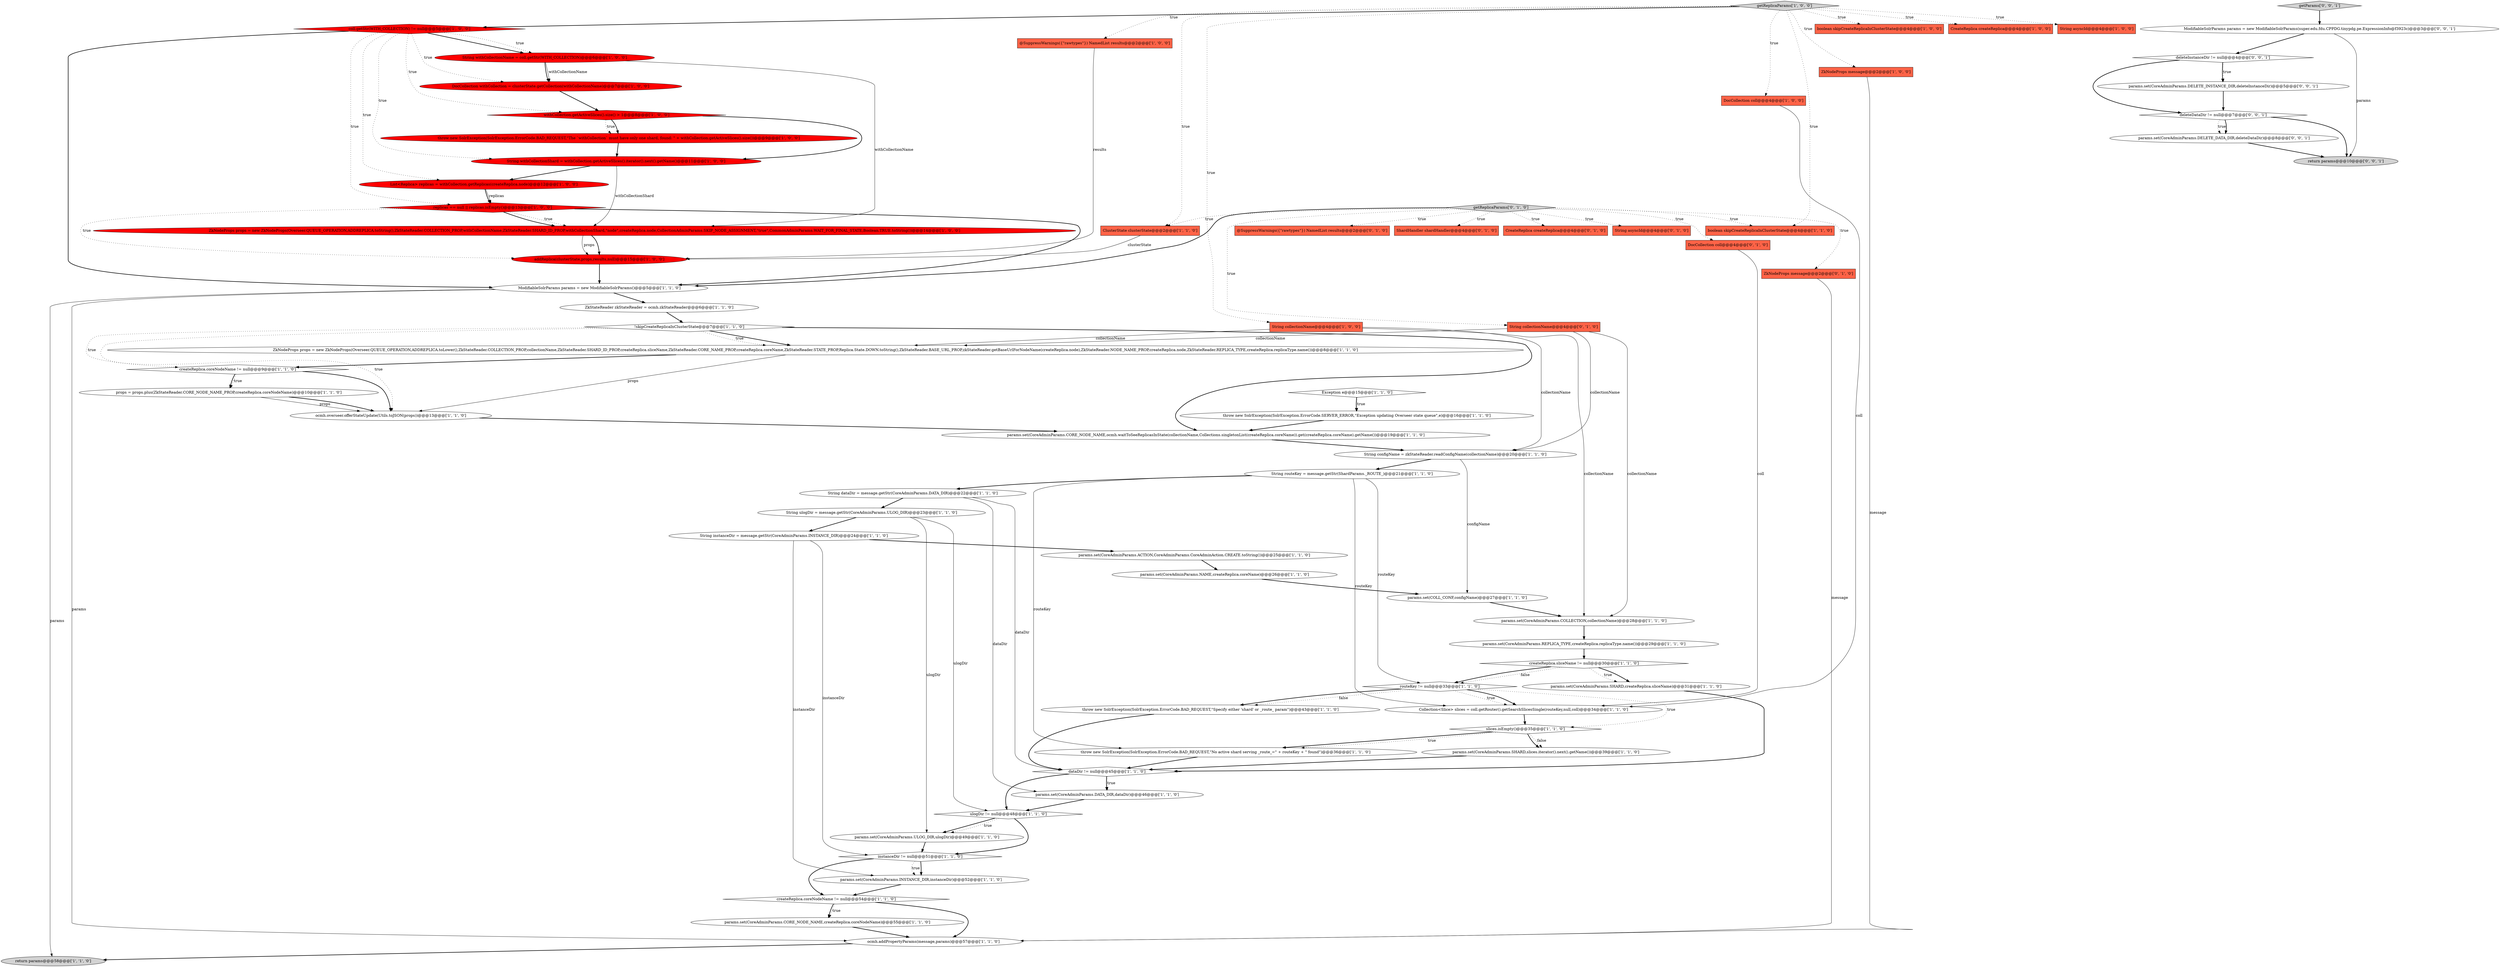 digraph {
35 [style = filled, label = "throw new SolrException(SolrException.ErrorCode.SERVER_ERROR,\"Exception updating Overseer state queue\",e)@@@16@@@['1', '1', '0']", fillcolor = white, shape = ellipse image = "AAA0AAABBB1BBB"];
68 [style = filled, label = "deleteDataDir != null@@@7@@@['0', '0', '1']", fillcolor = white, shape = diamond image = "AAA0AAABBB3BBB"];
33 [style = filled, label = "ulogDir != null@@@48@@@['1', '1', '0']", fillcolor = white, shape = diamond image = "AAA0AAABBB1BBB"];
24 [style = filled, label = "String instanceDir = message.getStr(CoreAdminParams.INSTANCE_DIR)@@@24@@@['1', '1', '0']", fillcolor = white, shape = ellipse image = "AAA0AAABBB1BBB"];
2 [style = filled, label = "ZkStateReader zkStateReader = ocmh.zkStateReader@@@6@@@['1', '1', '0']", fillcolor = white, shape = ellipse image = "AAA0AAABBB1BBB"];
39 [style = filled, label = "List<Replica> replicas = withCollection.getReplicas(createReplica.node)@@@12@@@['1', '0', '0']", fillcolor = red, shape = ellipse image = "AAA1AAABBB1BBB"];
40 [style = filled, label = "props = props.plus(ZkStateReader.CORE_NODE_NAME_PROP,createReplica.coreNodeName)@@@10@@@['1', '1', '0']", fillcolor = white, shape = ellipse image = "AAA0AAABBB1BBB"];
53 [style = filled, label = "String routeKey = message.getStr(ShardParams._ROUTE_)@@@21@@@['1', '1', '0']", fillcolor = white, shape = ellipse image = "AAA0AAABBB1BBB"];
19 [style = filled, label = "String withCollectionShard = withCollection.getActiveSlices().iterator().next().getName()@@@11@@@['1', '0', '0']", fillcolor = red, shape = ellipse image = "AAA1AAABBB1BBB"];
21 [style = filled, label = "params.set(CoreAdminParams.SHARD,createReplica.sliceName)@@@31@@@['1', '1', '0']", fillcolor = white, shape = ellipse image = "AAA0AAABBB1BBB"];
1 [style = filled, label = "String ulogDir = message.getStr(CoreAdminParams.ULOG_DIR)@@@23@@@['1', '1', '0']", fillcolor = white, shape = ellipse image = "AAA0AAABBB1BBB"];
15 [style = filled, label = "boolean skipCreateReplicaInClusterState@@@4@@@['1', '0', '0']", fillcolor = tomato, shape = box image = "AAA0AAABBB1BBB"];
37 [style = filled, label = "throw new SolrException(SolrException.ErrorCode.BAD_REQUEST,\"The `withCollection` must have only one shard, found: \" + withCollection.getActiveSlices().size())@@@9@@@['1', '0', '0']", fillcolor = red, shape = ellipse image = "AAA1AAABBB1BBB"];
50 [style = filled, label = "instanceDir != null@@@51@@@['1', '1', '0']", fillcolor = white, shape = diamond image = "AAA0AAABBB1BBB"];
38 [style = filled, label = "getReplicaParams['1', '0', '0']", fillcolor = lightgray, shape = diamond image = "AAA0AAABBB1BBB"];
31 [style = filled, label = "routeKey != null@@@33@@@['1', '1', '0']", fillcolor = white, shape = diamond image = "AAA0AAABBB1BBB"];
52 [style = filled, label = "dataDir != null@@@45@@@['1', '1', '0']", fillcolor = white, shape = diamond image = "AAA0AAABBB1BBB"];
42 [style = filled, label = "slices.isEmpty()@@@35@@@['1', '1', '0']", fillcolor = white, shape = diamond image = "AAA0AAABBB1BBB"];
43 [style = filled, label = "boolean skipCreateReplicaInClusterState@@@4@@@['1', '1', '0']", fillcolor = tomato, shape = box image = "AAA0AAABBB1BBB"];
4 [style = filled, label = "throw new SolrException(SolrException.ErrorCode.BAD_REQUEST,\"Specify either 'shard' or _route_ param\")@@@43@@@['1', '1', '0']", fillcolor = white, shape = ellipse image = "AAA0AAABBB1BBB"];
49 [style = filled, label = "String dataDir = message.getStr(CoreAdminParams.DATA_DIR)@@@22@@@['1', '1', '0']", fillcolor = white, shape = ellipse image = "AAA0AAABBB1BBB"];
55 [style = filled, label = "Collection<Slice> slices = coll.getRouter().getSearchSlicesSingle(routeKey,null,coll)@@@34@@@['1', '1', '0']", fillcolor = white, shape = ellipse image = "AAA0AAABBB1BBB"];
22 [style = filled, label = "CreateReplica createReplica@@@4@@@['1', '0', '0']", fillcolor = tomato, shape = box image = "AAA0AAABBB1BBB"];
59 [style = filled, label = "@SuppressWarnings({\"rawtypes\"}) NamedList results@@@2@@@['0', '1', '0']", fillcolor = tomato, shape = box image = "AAA0AAABBB2BBB"];
48 [style = filled, label = "ClusterState clusterState@@@2@@@['1', '1', '0']", fillcolor = tomato, shape = box image = "AAA0AAABBB1BBB"];
7 [style = filled, label = "params.set(CoreAdminParams.NAME,createReplica.coreName)@@@26@@@['1', '1', '0']", fillcolor = white, shape = ellipse image = "AAA0AAABBB1BBB"];
28 [style = filled, label = "params.set(CoreAdminParams.INSTANCE_DIR,instanceDir)@@@52@@@['1', '1', '0']", fillcolor = white, shape = ellipse image = "AAA0AAABBB1BBB"];
62 [style = filled, label = "ShardHandler shardHandler@@@4@@@['0', '1', '0']", fillcolor = tomato, shape = box image = "AAA0AAABBB2BBB"];
9 [style = filled, label = "!skipCreateReplicaInClusterState@@@7@@@['1', '1', '0']", fillcolor = white, shape = diamond image = "AAA0AAABBB1BBB"];
51 [style = filled, label = "replicas == null || replicas.isEmpty()@@@13@@@['1', '0', '0']", fillcolor = red, shape = diamond image = "AAA1AAABBB1BBB"];
0 [style = filled, label = "@SuppressWarnings({\"rawtypes\"}) NamedList results@@@2@@@['1', '0', '0']", fillcolor = tomato, shape = box image = "AAA0AAABBB1BBB"];
58 [style = filled, label = "ZkNodeProps message@@@2@@@['0', '1', '0']", fillcolor = tomato, shape = box image = "AAA0AAABBB2BBB"];
27 [style = filled, label = "coll.getStr(WITH_COLLECTION) != null@@@5@@@['1', '0', '0']", fillcolor = red, shape = diamond image = "AAA1AAABBB1BBB"];
72 [style = filled, label = "params.set(CoreAdminParams.DELETE_DATA_DIR,deleteDataDir)@@@8@@@['0', '0', '1']", fillcolor = white, shape = ellipse image = "AAA0AAABBB3BBB"];
23 [style = filled, label = "String asyncId@@@4@@@['1', '0', '0']", fillcolor = tomato, shape = box image = "AAA0AAABBB1BBB"];
71 [style = filled, label = "ModifiableSolrParams params = new ModifiableSolrParams(super.edu.fdu.CPPDG.tinypdg.pe.ExpressionInfo@f3923c)@@@3@@@['0', '0', '1']", fillcolor = white, shape = ellipse image = "AAA0AAABBB3BBB"];
41 [style = filled, label = "String collectionName@@@4@@@['1', '0', '0']", fillcolor = tomato, shape = box image = "AAA0AAABBB1BBB"];
45 [style = filled, label = "params.set(CoreAdminParams.DATA_DIR,dataDir)@@@46@@@['1', '1', '0']", fillcolor = white, shape = ellipse image = "AAA0AAABBB1BBB"];
54 [style = filled, label = "ocmh.overseer.offerStateUpdate(Utils.toJSON(props))@@@13@@@['1', '1', '0']", fillcolor = white, shape = ellipse image = "AAA0AAABBB1BBB"];
5 [style = filled, label = "ZkNodeProps message@@@2@@@['1', '0', '0']", fillcolor = tomato, shape = box image = "AAA0AAABBB1BBB"];
18 [style = filled, label = "String configName = zkStateReader.readConfigName(collectionName)@@@20@@@['1', '1', '0']", fillcolor = white, shape = ellipse image = "AAA0AAABBB1BBB"];
32 [style = filled, label = "params.set(CoreAdminParams.COLLECTION,collectionName)@@@28@@@['1', '1', '0']", fillcolor = white, shape = ellipse image = "AAA0AAABBB1BBB"];
10 [style = filled, label = "withCollection.getActiveSlices().size() > 1@@@8@@@['1', '0', '0']", fillcolor = red, shape = diamond image = "AAA1AAABBB1BBB"];
34 [style = filled, label = "params.set(CoreAdminParams.CORE_NODE_NAME,createReplica.coreNodeName)@@@55@@@['1', '1', '0']", fillcolor = white, shape = ellipse image = "AAA0AAABBB1BBB"];
3 [style = filled, label = "DocCollection withCollection = clusterState.getCollection(withCollectionName)@@@7@@@['1', '0', '0']", fillcolor = red, shape = ellipse image = "AAA1AAABBB1BBB"];
63 [style = filled, label = "DocCollection coll@@@4@@@['0', '1', '0']", fillcolor = tomato, shape = box image = "AAA0AAABBB2BBB"];
65 [style = filled, label = "CreateReplica createReplica@@@4@@@['0', '1', '0']", fillcolor = tomato, shape = box image = "AAA0AAABBB2BBB"];
60 [style = filled, label = "String collectionName@@@4@@@['0', '1', '0']", fillcolor = tomato, shape = box image = "AAA0AAABBB2BBB"];
16 [style = filled, label = "createReplica.coreNodeName != null@@@54@@@['1', '1', '0']", fillcolor = white, shape = diamond image = "AAA0AAABBB1BBB"];
6 [style = filled, label = "return params@@@58@@@['1', '1', '0']", fillcolor = lightgray, shape = ellipse image = "AAA0AAABBB1BBB"];
61 [style = filled, label = "getReplicaParams['0', '1', '0']", fillcolor = lightgray, shape = diamond image = "AAA0AAABBB2BBB"];
44 [style = filled, label = "ZkNodeProps props = new ZkNodeProps(Overseer.QUEUE_OPERATION,ADDREPLICA.toLower(),ZkStateReader.COLLECTION_PROP,collectionName,ZkStateReader.SHARD_ID_PROP,createReplica.sliceName,ZkStateReader.CORE_NAME_PROP,createReplica.coreName,ZkStateReader.STATE_PROP,Replica.State.DOWN.toString(),ZkStateReader.BASE_URL_PROP,zkStateReader.getBaseUrlForNodeName(createReplica.node),ZkStateReader.NODE_NAME_PROP,createReplica.node,ZkStateReader.REPLICA_TYPE,createReplica.replicaType.name())@@@8@@@['1', '1', '0']", fillcolor = white, shape = ellipse image = "AAA0AAABBB1BBB"];
13 [style = filled, label = "addReplica(clusterState,props,results,null)@@@15@@@['1', '0', '0']", fillcolor = red, shape = ellipse image = "AAA1AAABBB1BBB"];
57 [style = filled, label = "Exception e@@@15@@@['1', '1', '0']", fillcolor = white, shape = diamond image = "AAA0AAABBB1BBB"];
46 [style = filled, label = "createReplica.coreNodeName != null@@@9@@@['1', '1', '0']", fillcolor = white, shape = diamond image = "AAA0AAABBB1BBB"];
8 [style = filled, label = "params.set(CoreAdminParams.ACTION,CoreAdminParams.CoreAdminAction.CREATE.toString())@@@25@@@['1', '1', '0']", fillcolor = white, shape = ellipse image = "AAA0AAABBB1BBB"];
67 [style = filled, label = "params.set(CoreAdminParams.DELETE_INSTANCE_DIR,deleteInstanceDir)@@@5@@@['0', '0', '1']", fillcolor = white, shape = ellipse image = "AAA0AAABBB3BBB"];
36 [style = filled, label = "params.set(CoreAdminParams.SHARD,slices.iterator().next().getName())@@@39@@@['1', '1', '0']", fillcolor = white, shape = ellipse image = "AAA0AAABBB1BBB"];
25 [style = filled, label = "DocCollection coll@@@4@@@['1', '0', '0']", fillcolor = tomato, shape = box image = "AAA0AAABBB1BBB"];
64 [style = filled, label = "String asyncId@@@4@@@['0', '1', '0']", fillcolor = tomato, shape = box image = "AAA0AAABBB2BBB"];
12 [style = filled, label = "params.set(CoreAdminParams.REPLICA_TYPE,createReplica.replicaType.name())@@@29@@@['1', '1', '0']", fillcolor = white, shape = ellipse image = "AAA0AAABBB1BBB"];
26 [style = filled, label = "ZkNodeProps props = new ZkNodeProps(Overseer.QUEUE_OPERATION,ADDREPLICA.toString(),ZkStateReader.COLLECTION_PROP,withCollectionName,ZkStateReader.SHARD_ID_PROP,withCollectionShard,\"node\",createReplica.node,CollectionAdminParams.SKIP_NODE_ASSIGNMENT,\"true\",CommonAdminParams.WAIT_FOR_FINAL_STATE,Boolean.TRUE.toString())@@@14@@@['1', '0', '0']", fillcolor = red, shape = ellipse image = "AAA1AAABBB1BBB"];
29 [style = filled, label = "throw new SolrException(SolrException.ErrorCode.BAD_REQUEST,\"No active shard serving _route_=\" + routeKey + \" found\")@@@36@@@['1', '1', '0']", fillcolor = white, shape = ellipse image = "AAA0AAABBB1BBB"];
47 [style = filled, label = "params.set(COLL_CONF,configName)@@@27@@@['1', '1', '0']", fillcolor = white, shape = ellipse image = "AAA0AAABBB1BBB"];
14 [style = filled, label = "ocmh.addPropertyParams(message,params)@@@57@@@['1', '1', '0']", fillcolor = white, shape = ellipse image = "AAA0AAABBB1BBB"];
20 [style = filled, label = "ModifiableSolrParams params = new ModifiableSolrParams()@@@5@@@['1', '1', '0']", fillcolor = white, shape = ellipse image = "AAA0AAABBB1BBB"];
30 [style = filled, label = "params.set(CoreAdminParams.ULOG_DIR,ulogDir)@@@49@@@['1', '1', '0']", fillcolor = white, shape = ellipse image = "AAA0AAABBB1BBB"];
11 [style = filled, label = "params.set(CoreAdminParams.CORE_NODE_NAME,ocmh.waitToSeeReplicasInState(collectionName,Collections.singletonList(createReplica.coreName)).get(createReplica.coreName).getName())@@@19@@@['1', '1', '0']", fillcolor = white, shape = ellipse image = "AAA0AAABBB1BBB"];
17 [style = filled, label = "createReplica.sliceName != null@@@30@@@['1', '1', '0']", fillcolor = white, shape = diamond image = "AAA0AAABBB1BBB"];
56 [style = filled, label = "String withCollectionName = coll.getStr(WITH_COLLECTION)@@@6@@@['1', '0', '0']", fillcolor = red, shape = ellipse image = "AAA1AAABBB1BBB"];
69 [style = filled, label = "deleteInstanceDir != null@@@4@@@['0', '0', '1']", fillcolor = white, shape = diamond image = "AAA0AAABBB3BBB"];
66 [style = filled, label = "getParams['0', '0', '1']", fillcolor = lightgray, shape = diamond image = "AAA0AAABBB3BBB"];
70 [style = filled, label = "return params@@@10@@@['0', '0', '1']", fillcolor = lightgray, shape = ellipse image = "AAA0AAABBB3BBB"];
61->62 [style = dotted, label="true"];
16->34 [style = dotted, label="true"];
9->11 [style = bold, label=""];
49->52 [style = solid, label="dataDir"];
38->41 [style = dotted, label="true"];
32->12 [style = bold, label=""];
56->3 [style = bold, label=""];
10->19 [style = bold, label=""];
42->36 [style = dotted, label="false"];
60->32 [style = solid, label="collectionName"];
45->33 [style = bold, label=""];
21->52 [style = bold, label=""];
24->28 [style = solid, label="instanceDir"];
51->26 [style = dotted, label="true"];
69->68 [style = bold, label=""];
27->19 [style = dotted, label="true"];
42->29 [style = bold, label=""];
39->51 [style = solid, label="replicas"];
31->42 [style = dotted, label="true"];
18->47 [style = solid, label="configName"];
61->65 [style = dotted, label="true"];
44->46 [style = bold, label=""];
31->55 [style = dotted, label="true"];
38->15 [style = dotted, label="true"];
39->51 [style = bold, label=""];
38->48 [style = dotted, label="true"];
46->54 [style = bold, label=""];
67->68 [style = bold, label=""];
51->26 [style = bold, label=""];
16->14 [style = bold, label=""];
61->64 [style = dotted, label="true"];
38->5 [style = dotted, label="true"];
17->21 [style = bold, label=""];
68->72 [style = dotted, label="true"];
41->32 [style = solid, label="collectionName"];
46->40 [style = dotted, label="true"];
68->72 [style = bold, label=""];
31->4 [style = dotted, label="false"];
61->60 [style = dotted, label="true"];
61->43 [style = dotted, label="true"];
19->39 [style = bold, label=""];
52->45 [style = bold, label=""];
31->4 [style = bold, label=""];
16->34 [style = bold, label=""];
68->70 [style = bold, label=""];
2->9 [style = bold, label=""];
1->33 [style = solid, label="ulogDir"];
33->50 [style = bold, label=""];
61->48 [style = dotted, label="true"];
26->13 [style = bold, label=""];
11->18 [style = bold, label=""];
27->56 [style = bold, label=""];
29->52 [style = bold, label=""];
50->28 [style = bold, label=""];
56->26 [style = solid, label="withCollectionName"];
3->10 [style = bold, label=""];
60->44 [style = solid, label="collectionName"];
49->1 [style = bold, label=""];
52->45 [style = dotted, label="true"];
38->23 [style = dotted, label="true"];
9->44 [style = bold, label=""];
66->71 [style = bold, label=""];
33->30 [style = bold, label=""];
34->14 [style = bold, label=""];
49->45 [style = solid, label="dataDir"];
46->40 [style = bold, label=""];
24->8 [style = bold, label=""];
17->21 [style = dotted, label="true"];
27->20 [style = bold, label=""];
57->35 [style = bold, label=""];
14->6 [style = bold, label=""];
61->20 [style = bold, label=""];
63->55 [style = solid, label="coll"];
9->54 [style = dotted, label="true"];
25->55 [style = solid, label="coll"];
54->11 [style = bold, label=""];
27->39 [style = dotted, label="true"];
71->70 [style = solid, label="params"];
36->52 [style = bold, label=""];
52->33 [style = bold, label=""];
12->17 [style = bold, label=""];
38->27 [style = bold, label=""];
53->31 [style = solid, label="routeKey"];
38->22 [style = dotted, label="true"];
61->59 [style = dotted, label="true"];
38->25 [style = dotted, label="true"];
53->55 [style = solid, label="routeKey"];
55->42 [style = bold, label=""];
51->20 [style = bold, label=""];
30->50 [style = bold, label=""];
27->56 [style = dotted, label="true"];
9->44 [style = dotted, label="true"];
61->58 [style = dotted, label="true"];
47->32 [style = bold, label=""];
58->14 [style = solid, label="message"];
50->28 [style = dotted, label="true"];
9->46 [style = dotted, label="true"];
51->13 [style = dotted, label="true"];
60->18 [style = solid, label="collectionName"];
0->13 [style = solid, label="results"];
61->63 [style = dotted, label="true"];
27->51 [style = dotted, label="true"];
10->37 [style = dotted, label="true"];
42->29 [style = dotted, label="true"];
26->13 [style = solid, label="props"];
48->13 [style = solid, label="clusterState"];
10->37 [style = bold, label=""];
41->18 [style = solid, label="collectionName"];
40->54 [style = solid, label="props"];
40->54 [style = bold, label=""];
24->50 [style = solid, label="instanceDir"];
17->31 [style = dotted, label="false"];
69->67 [style = bold, label=""];
69->67 [style = dotted, label="true"];
7->47 [style = bold, label=""];
57->35 [style = dotted, label="true"];
72->70 [style = bold, label=""];
44->54 [style = solid, label="props"];
17->31 [style = bold, label=""];
1->30 [style = solid, label="ulogDir"];
27->10 [style = dotted, label="true"];
50->16 [style = bold, label=""];
18->53 [style = bold, label=""];
38->0 [style = dotted, label="true"];
42->36 [style = bold, label=""];
28->16 [style = bold, label=""];
33->30 [style = dotted, label="true"];
53->29 [style = solid, label="routeKey"];
27->3 [style = dotted, label="true"];
8->7 [style = bold, label=""];
71->69 [style = bold, label=""];
20->2 [style = bold, label=""];
53->49 [style = bold, label=""];
5->14 [style = solid, label="message"];
4->52 [style = bold, label=""];
38->43 [style = dotted, label="true"];
1->24 [style = bold, label=""];
31->55 [style = bold, label=""];
35->11 [style = bold, label=""];
19->26 [style = solid, label="withCollectionShard"];
20->14 [style = solid, label="params"];
20->6 [style = solid, label="params"];
37->19 [style = bold, label=""];
41->44 [style = solid, label="collectionName"];
56->3 [style = solid, label="withCollectionName"];
13->20 [style = bold, label=""];
}
